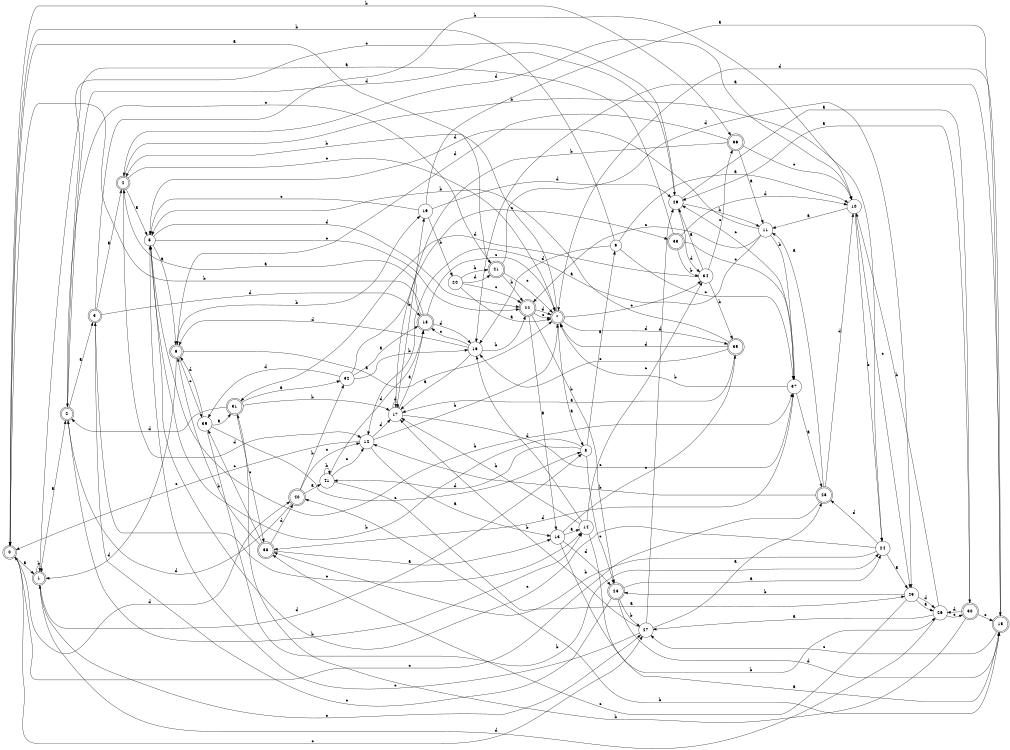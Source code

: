 digraph n34_5 {
__start0 [label="" shape="none"];

rankdir=LR;
size="8,5";

s0 [style="rounded,filled", color="black", fillcolor="white" shape="doublecircle", label="0"];
s1 [style="rounded,filled", color="black", fillcolor="white" shape="doublecircle", label="1"];
s2 [style="rounded,filled", color="black", fillcolor="white" shape="doublecircle", label="2"];
s3 [style="rounded,filled", color="black", fillcolor="white" shape="doublecircle", label="3"];
s4 [style="rounded,filled", color="black", fillcolor="white" shape="doublecircle", label="4"];
s5 [style="filled", color="black", fillcolor="white" shape="circle", label="5"];
s6 [style="rounded,filled", color="black", fillcolor="white" shape="doublecircle", label="6"];
s7 [style="rounded,filled", color="black", fillcolor="white" shape="doublecircle", label="7"];
s8 [style="filled", color="black", fillcolor="white" shape="circle", label="8"];
s9 [style="filled", color="black", fillcolor="white" shape="circle", label="9"];
s10 [style="filled", color="black", fillcolor="white" shape="circle", label="10"];
s11 [style="filled", color="black", fillcolor="white" shape="circle", label="11"];
s12 [style="filled", color="black", fillcolor="white" shape="circle", label="12"];
s13 [style="filled", color="black", fillcolor="white" shape="circle", label="13"];
s14 [style="filled", color="black", fillcolor="white" shape="circle", label="14"];
s15 [style="rounded,filled", color="black", fillcolor="white" shape="doublecircle", label="15"];
s16 [style="filled", color="black", fillcolor="white" shape="circle", label="16"];
s17 [style="filled", color="black", fillcolor="white" shape="circle", label="17"];
s18 [style="rounded,filled", color="black", fillcolor="white" shape="doublecircle", label="18"];
s19 [style="filled", color="black", fillcolor="white" shape="circle", label="19"];
s20 [style="filled", color="black", fillcolor="white" shape="circle", label="20"];
s21 [style="rounded,filled", color="black", fillcolor="white" shape="doublecircle", label="21"];
s22 [style="rounded,filled", color="black", fillcolor="white" shape="doublecircle", label="22"];
s23 [style="rounded,filled", color="black", fillcolor="white" shape="doublecircle", label="23"];
s24 [style="filled", color="black", fillcolor="white" shape="circle", label="24"];
s25 [style="filled", color="black", fillcolor="white" shape="circle", label="25"];
s26 [style="filled", color="black", fillcolor="white" shape="circle", label="26"];
s27 [style="filled", color="black", fillcolor="white" shape="circle", label="27"];
s28 [style="rounded,filled", color="black", fillcolor="white" shape="doublecircle", label="28"];
s29 [style="filled", color="black", fillcolor="white" shape="circle", label="29"];
s30 [style="rounded,filled", color="black", fillcolor="white" shape="doublecircle", label="30"];
s31 [style="rounded,filled", color="black", fillcolor="white" shape="doublecircle", label="31"];
s32 [style="filled", color="black", fillcolor="white" shape="circle", label="32"];
s33 [style="rounded,filled", color="black", fillcolor="white" shape="doublecircle", label="33"];
s34 [style="filled", color="black", fillcolor="white" shape="circle", label="34"];
s35 [style="rounded,filled", color="black", fillcolor="white" shape="doublecircle", label="35"];
s36 [style="rounded,filled", color="black", fillcolor="white" shape="doublecircle", label="36"];
s37 [style="filled", color="black", fillcolor="white" shape="circle", label="37"];
s38 [style="rounded,filled", color="black", fillcolor="white" shape="doublecircle", label="38"];
s39 [style="filled", color="black", fillcolor="white" shape="circle", label="39"];
s40 [style="rounded,filled", color="black", fillcolor="white" shape="doublecircle", label="40"];
s41 [style="filled", color="black", fillcolor="white" shape="circle", label="41"];
s0 -> s1 [label="a"];
s0 -> s36 [label="b"];
s0 -> s27 [label="c"];
s0 -> s40 [label="d"];
s1 -> s2 [label="a"];
s1 -> s1 [label="b"];
s1 -> s27 [label="c"];
s1 -> s8 [label="d"];
s2 -> s3 [label="a"];
s2 -> s14 [label="b"];
s2 -> s21 [label="c"];
s2 -> s29 [label="d"];
s3 -> s4 [label="a"];
s3 -> s10 [label="b"];
s3 -> s14 [label="c"];
s3 -> s18 [label="d"];
s4 -> s5 [label="a"];
s4 -> s24 [label="b"];
s4 -> s7 [label="c"];
s4 -> s12 [label="d"];
s5 -> s6 [label="a"];
s5 -> s37 [label="b"];
s5 -> s22 [label="c"];
s5 -> s22 [label="d"];
s6 -> s7 [label="a"];
s6 -> s19 [label="b"];
s6 -> s39 [label="c"];
s6 -> s1 [label="d"];
s7 -> s8 [label="a"];
s7 -> s4 [label="b"];
s7 -> s34 [label="c"];
s7 -> s35 [label="d"];
s8 -> s9 [label="a"];
s8 -> s5 [label="b"];
s8 -> s23 [label="c"];
s8 -> s41 [label="d"];
s9 -> s10 [label="a"];
s9 -> s0 [label="b"];
s9 -> s37 [label="c"];
s9 -> s16 [label="d"];
s10 -> s11 [label="a"];
s10 -> s24 [label="b"];
s10 -> s25 [label="c"];
s10 -> s4 [label="d"];
s11 -> s12 [label="a"];
s11 -> s37 [label="b"];
s11 -> s22 [label="c"];
s11 -> s5 [label="d"];
s12 -> s13 [label="a"];
s12 -> s7 [label="b"];
s12 -> s0 [label="c"];
s12 -> s17 [label="d"];
s13 -> s14 [label="a"];
s13 -> s26 [label="b"];
s13 -> s35 [label="c"];
s13 -> s23 [label="d"];
s14 -> s15 [label="a"];
s14 -> s17 [label="b"];
s14 -> s34 [label="c"];
s14 -> s16 [label="d"];
s15 -> s16 [label="a"];
s15 -> s40 [label="b"];
s15 -> s27 [label="c"];
s15 -> s7 [label="d"];
s16 -> s17 [label="a"];
s16 -> s22 [label="b"];
s16 -> s18 [label="c"];
s16 -> s6 [label="d"];
s17 -> s18 [label="a"];
s17 -> s19 [label="b"];
s17 -> s37 [label="c"];
s17 -> s17 [label="d"];
s18 -> s4 [label="a"];
s18 -> s0 [label="b"];
s18 -> s7 [label="c"];
s18 -> s16 [label="d"];
s19 -> s15 [label="a"];
s19 -> s20 [label="b"];
s19 -> s5 [label="c"];
s19 -> s29 [label="d"];
s20 -> s7 [label="a"];
s20 -> s21 [label="b"];
s20 -> s22 [label="c"];
s20 -> s21 [label="d"];
s21 -> s0 [label="a"];
s21 -> s22 [label="b"];
s21 -> s7 [label="c"];
s21 -> s25 [label="d"];
s22 -> s13 [label="a"];
s22 -> s23 [label="b"];
s22 -> s7 [label="c"];
s22 -> s7 [label="d"];
s23 -> s24 [label="a"];
s23 -> s27 [label="b"];
s23 -> s3 [label="c"];
s23 -> s15 [label="d"];
s24 -> s25 [label="a"];
s24 -> s38 [label="b"];
s24 -> s5 [label="c"];
s24 -> s28 [label="d"];
s25 -> s26 [label="a"];
s25 -> s23 [label="b"];
s25 -> s38 [label="c"];
s25 -> s26 [label="d"];
s26 -> s27 [label="a"];
s26 -> s10 [label="b"];
s26 -> s30 [label="c"];
s26 -> s1 [label="d"];
s27 -> s28 [label="a"];
s27 -> s17 [label="b"];
s27 -> s5 [label="c"];
s27 -> s29 [label="d"];
s28 -> s11 [label="a"];
s28 -> s12 [label="b"];
s28 -> s0 [label="c"];
s28 -> s10 [label="d"];
s29 -> s30 [label="a"];
s29 -> s11 [label="b"];
s29 -> s2 [label="c"];
s29 -> s34 [label="d"];
s30 -> s29 [label="a"];
s30 -> s31 [label="b"];
s30 -> s15 [label="c"];
s30 -> s26 [label="d"];
s31 -> s32 [label="a"];
s31 -> s17 [label="b"];
s31 -> s38 [label="c"];
s31 -> s2 [label="d"];
s32 -> s18 [label="a"];
s32 -> s16 [label="b"];
s32 -> s33 [label="c"];
s32 -> s39 [label="d"];
s33 -> s1 [label="a"];
s33 -> s34 [label="b"];
s33 -> s37 [label="c"];
s33 -> s10 [label="d"];
s34 -> s29 [label="a"];
s34 -> s35 [label="b"];
s34 -> s36 [label="c"];
s34 -> s31 [label="d"];
s35 -> s17 [label="a"];
s35 -> s5 [label="b"];
s35 -> s16 [label="c"];
s35 -> s7 [label="d"];
s36 -> s11 [label="a"];
s36 -> s17 [label="b"];
s36 -> s10 [label="c"];
s36 -> s6 [label="d"];
s37 -> s28 [label="a"];
s37 -> s7 [label="b"];
s37 -> s29 [label="c"];
s37 -> s38 [label="d"];
s38 -> s13 [label="a"];
s38 -> s6 [label="b"];
s38 -> s39 [label="c"];
s38 -> s40 [label="d"];
s39 -> s31 [label="a"];
s39 -> s24 [label="b"];
s39 -> s8 [label="c"];
s39 -> s6 [label="d"];
s40 -> s41 [label="a"];
s40 -> s32 [label="b"];
s40 -> s12 [label="c"];
s40 -> s2 [label="d"];
s41 -> s25 [label="a"];
s41 -> s41 [label="b"];
s41 -> s12 [label="c"];
s41 -> s18 [label="d"];

}